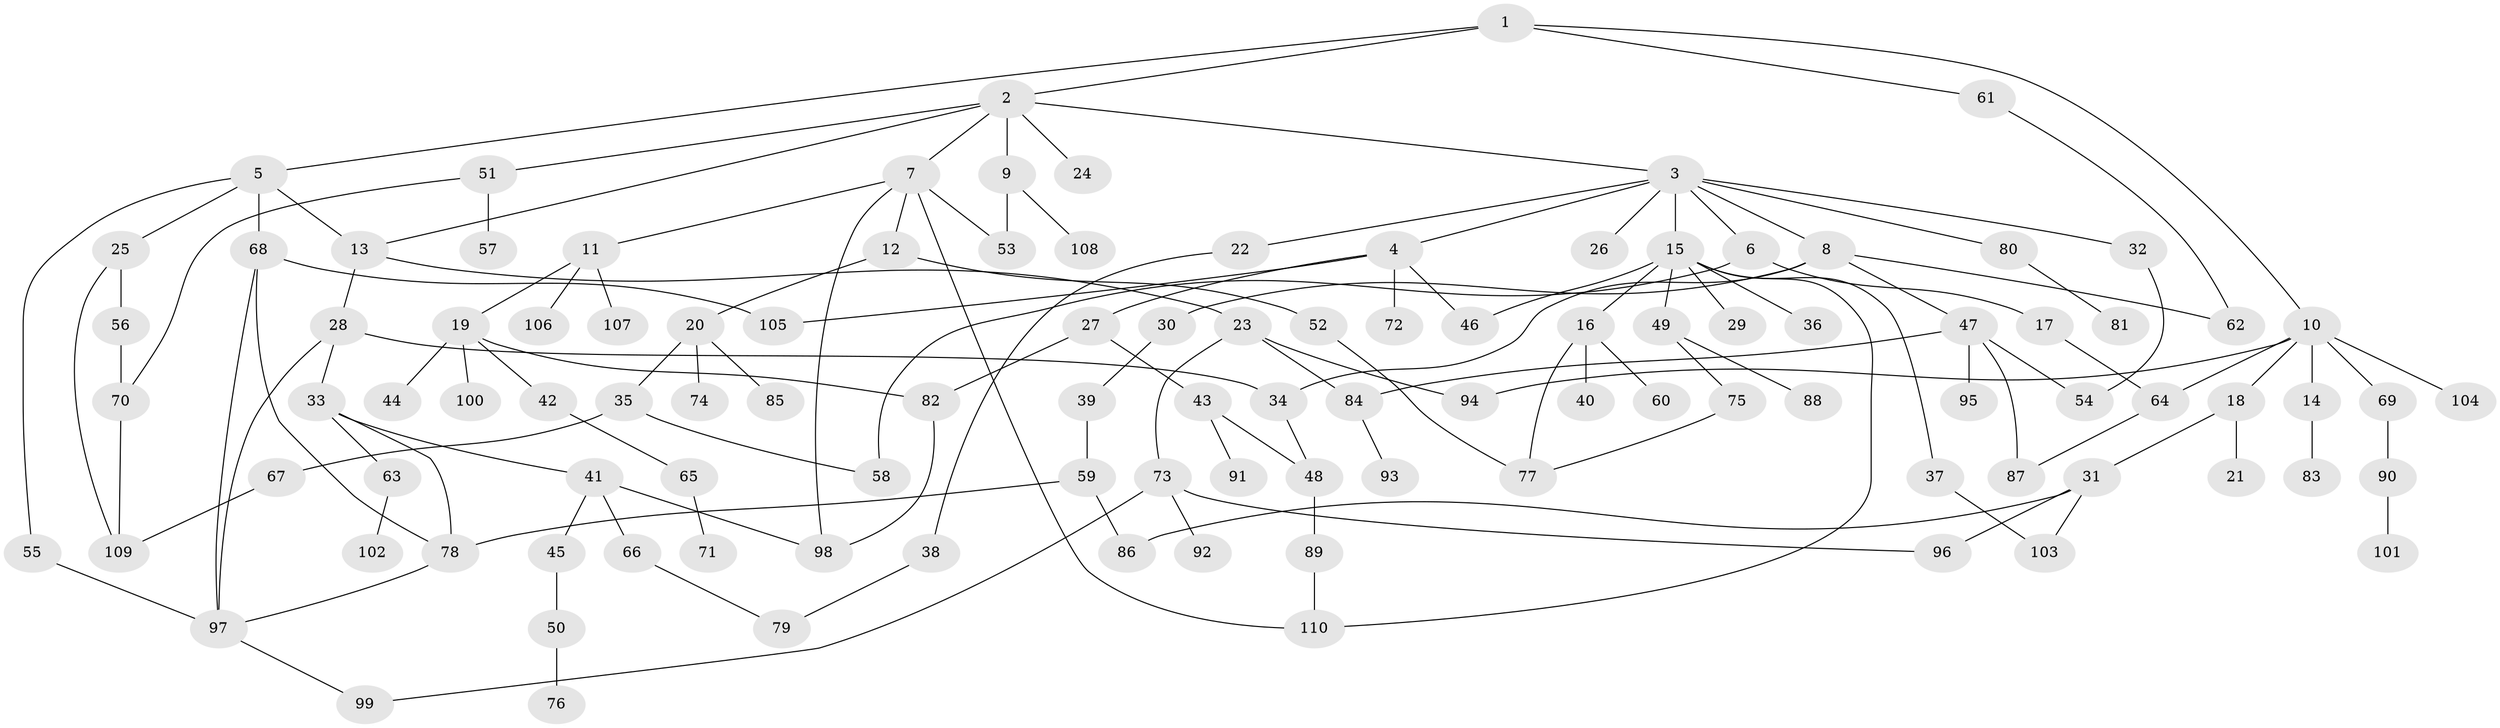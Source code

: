 // coarse degree distribution, {8: 0.04054054054054054, 5: 0.08108108108108109, 6: 0.04054054054054054, 3: 0.1891891891891892, 7: 0.02702702702702703, 2: 0.2972972972972973, 1: 0.2702702702702703, 4: 0.05405405405405406}
// Generated by graph-tools (version 1.1) at 2025/51/02/27/25 19:51:39]
// undirected, 110 vertices, 142 edges
graph export_dot {
graph [start="1"]
  node [color=gray90,style=filled];
  1;
  2;
  3;
  4;
  5;
  6;
  7;
  8;
  9;
  10;
  11;
  12;
  13;
  14;
  15;
  16;
  17;
  18;
  19;
  20;
  21;
  22;
  23;
  24;
  25;
  26;
  27;
  28;
  29;
  30;
  31;
  32;
  33;
  34;
  35;
  36;
  37;
  38;
  39;
  40;
  41;
  42;
  43;
  44;
  45;
  46;
  47;
  48;
  49;
  50;
  51;
  52;
  53;
  54;
  55;
  56;
  57;
  58;
  59;
  60;
  61;
  62;
  63;
  64;
  65;
  66;
  67;
  68;
  69;
  70;
  71;
  72;
  73;
  74;
  75;
  76;
  77;
  78;
  79;
  80;
  81;
  82;
  83;
  84;
  85;
  86;
  87;
  88;
  89;
  90;
  91;
  92;
  93;
  94;
  95;
  96;
  97;
  98;
  99;
  100;
  101;
  102;
  103;
  104;
  105;
  106;
  107;
  108;
  109;
  110;
  1 -- 2;
  1 -- 5;
  1 -- 10;
  1 -- 61;
  2 -- 3;
  2 -- 7;
  2 -- 9;
  2 -- 24;
  2 -- 51;
  2 -- 13;
  3 -- 4;
  3 -- 6;
  3 -- 8;
  3 -- 15;
  3 -- 22;
  3 -- 26;
  3 -- 32;
  3 -- 80;
  4 -- 27;
  4 -- 46;
  4 -- 72;
  4 -- 105;
  5 -- 13;
  5 -- 25;
  5 -- 55;
  5 -- 68;
  6 -- 17;
  6 -- 58;
  7 -- 11;
  7 -- 12;
  7 -- 53;
  7 -- 98;
  7 -- 110;
  8 -- 30;
  8 -- 47;
  8 -- 34;
  8 -- 62;
  9 -- 108;
  9 -- 53;
  10 -- 14;
  10 -- 18;
  10 -- 64;
  10 -- 69;
  10 -- 104;
  10 -- 94;
  11 -- 19;
  11 -- 106;
  11 -- 107;
  12 -- 20;
  12 -- 52;
  13 -- 23;
  13 -- 28;
  14 -- 83;
  15 -- 16;
  15 -- 29;
  15 -- 36;
  15 -- 37;
  15 -- 49;
  15 -- 110;
  15 -- 46;
  16 -- 40;
  16 -- 60;
  16 -- 77;
  17 -- 64;
  18 -- 21;
  18 -- 31;
  19 -- 42;
  19 -- 44;
  19 -- 100;
  19 -- 82;
  20 -- 35;
  20 -- 74;
  20 -- 85;
  22 -- 38;
  23 -- 73;
  23 -- 94;
  23 -- 84;
  25 -- 56;
  25 -- 109;
  27 -- 43;
  27 -- 82;
  28 -- 33;
  28 -- 34;
  28 -- 97;
  30 -- 39;
  31 -- 86;
  31 -- 103;
  31 -- 96;
  32 -- 54;
  33 -- 41;
  33 -- 63;
  33 -- 78;
  34 -- 48;
  35 -- 67;
  35 -- 58;
  37 -- 103;
  38 -- 79;
  39 -- 59;
  41 -- 45;
  41 -- 66;
  41 -- 98;
  42 -- 65;
  43 -- 48;
  43 -- 91;
  45 -- 50;
  47 -- 84;
  47 -- 95;
  47 -- 87;
  47 -- 54;
  48 -- 89;
  49 -- 75;
  49 -- 88;
  50 -- 76;
  51 -- 57;
  51 -- 70;
  52 -- 77;
  55 -- 97;
  56 -- 70;
  59 -- 78;
  59 -- 86;
  61 -- 62;
  63 -- 102;
  64 -- 87;
  65 -- 71;
  66 -- 79;
  67 -- 109;
  68 -- 97;
  68 -- 78;
  68 -- 105;
  69 -- 90;
  70 -- 109;
  73 -- 92;
  73 -- 96;
  73 -- 99;
  75 -- 77;
  78 -- 97;
  80 -- 81;
  82 -- 98;
  84 -- 93;
  89 -- 110;
  90 -- 101;
  97 -- 99;
}
